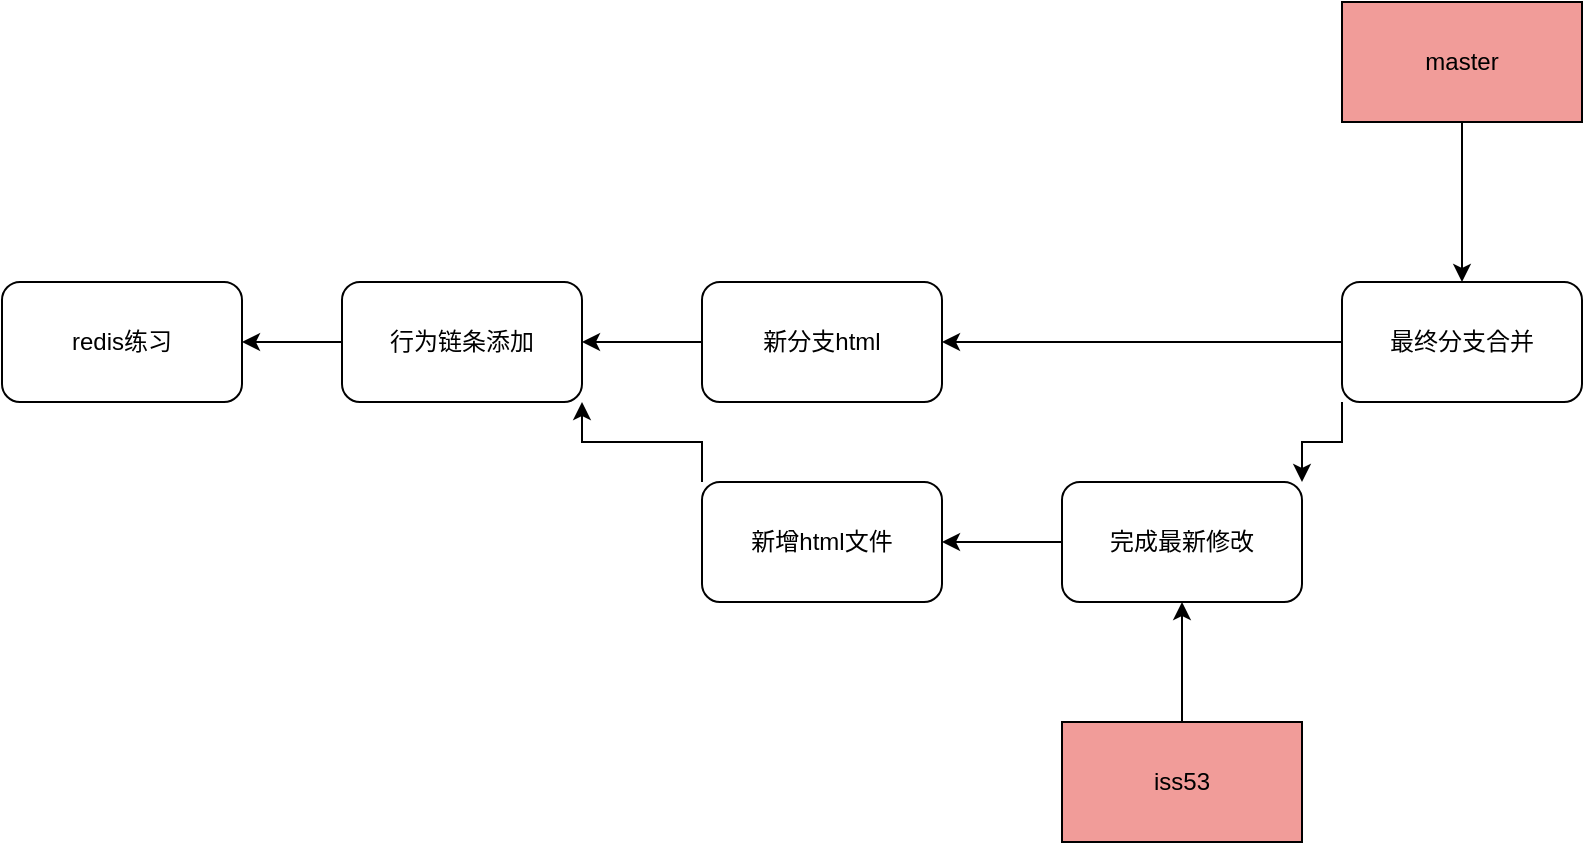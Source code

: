 <mxfile version="24.7.6">
  <diagram name="第 1 页" id="XKmZh4XINQVK6GIYY_-k">
    <mxGraphModel dx="2048" dy="618" grid="1" gridSize="10" guides="1" tooltips="1" connect="1" arrows="1" fold="1" page="1" pageScale="1" pageWidth="827" pageHeight="1169" math="0" shadow="0">
      <root>
        <mxCell id="0" />
        <mxCell id="1" parent="0" />
        <mxCell id="soN_M6FJgwzHM60rShbl-4" value="" style="edgeStyle=orthogonalEdgeStyle;rounded=0;orthogonalLoop=1;jettySize=auto;html=1;" edge="1" parent="1" source="soN_M6FJgwzHM60rShbl-1" target="soN_M6FJgwzHM60rShbl-2">
          <mxGeometry relative="1" as="geometry" />
        </mxCell>
        <mxCell id="soN_M6FJgwzHM60rShbl-1" value="行为链条添加" style="rounded=1;whiteSpace=wrap;html=1;" vertex="1" parent="1">
          <mxGeometry x="90" y="230" width="120" height="60" as="geometry" />
        </mxCell>
        <mxCell id="soN_M6FJgwzHM60rShbl-2" value="redis练习" style="rounded=1;whiteSpace=wrap;html=1;" vertex="1" parent="1">
          <mxGeometry x="-80" y="230" width="120" height="60" as="geometry" />
        </mxCell>
        <mxCell id="soN_M6FJgwzHM60rShbl-6" value="" style="edgeStyle=orthogonalEdgeStyle;rounded=0;orthogonalLoop=1;jettySize=auto;html=1;" edge="1" parent="1" source="soN_M6FJgwzHM60rShbl-5" target="soN_M6FJgwzHM60rShbl-1">
          <mxGeometry relative="1" as="geometry" />
        </mxCell>
        <mxCell id="soN_M6FJgwzHM60rShbl-5" value="新分支html" style="rounded=1;whiteSpace=wrap;html=1;" vertex="1" parent="1">
          <mxGeometry x="270" y="230" width="120" height="60" as="geometry" />
        </mxCell>
        <mxCell id="soN_M6FJgwzHM60rShbl-11" style="edgeStyle=orthogonalEdgeStyle;rounded=0;orthogonalLoop=1;jettySize=auto;html=1;exitX=0;exitY=0;exitDx=0;exitDy=0;entryX=1;entryY=1;entryDx=0;entryDy=0;" edge="1" parent="1" source="soN_M6FJgwzHM60rShbl-9" target="soN_M6FJgwzHM60rShbl-1">
          <mxGeometry relative="1" as="geometry" />
        </mxCell>
        <mxCell id="soN_M6FJgwzHM60rShbl-9" value="新增html文件" style="rounded=1;whiteSpace=wrap;html=1;" vertex="1" parent="1">
          <mxGeometry x="270" y="330" width="120" height="60" as="geometry" />
        </mxCell>
        <mxCell id="soN_M6FJgwzHM60rShbl-13" value="" style="edgeStyle=orthogonalEdgeStyle;shape=connector;rounded=0;orthogonalLoop=1;jettySize=auto;html=1;strokeColor=default;align=center;verticalAlign=middle;fontFamily=Helvetica;fontSize=11;fontColor=default;labelBackgroundColor=default;endArrow=classic;" edge="1" parent="1" source="soN_M6FJgwzHM60rShbl-12" target="soN_M6FJgwzHM60rShbl-9">
          <mxGeometry relative="1" as="geometry" />
        </mxCell>
        <mxCell id="soN_M6FJgwzHM60rShbl-12" value="完成最新修改" style="rounded=1;whiteSpace=wrap;html=1;" vertex="1" parent="1">
          <mxGeometry x="450" y="330" width="120" height="60" as="geometry" />
        </mxCell>
        <mxCell id="soN_M6FJgwzHM60rShbl-15" value="" style="edgeStyle=orthogonalEdgeStyle;shape=connector;rounded=0;orthogonalLoop=1;jettySize=auto;html=1;strokeColor=default;align=center;verticalAlign=middle;fontFamily=Helvetica;fontSize=11;fontColor=default;labelBackgroundColor=default;endArrow=classic;" edge="1" parent="1" source="soN_M6FJgwzHM60rShbl-14" target="soN_M6FJgwzHM60rShbl-12">
          <mxGeometry relative="1" as="geometry" />
        </mxCell>
        <mxCell id="soN_M6FJgwzHM60rShbl-14" value="iss53" style="rounded=0;whiteSpace=wrap;html=1;fillColor=#F19C99;" vertex="1" parent="1">
          <mxGeometry x="450" y="450" width="120" height="60" as="geometry" />
        </mxCell>
        <mxCell id="soN_M6FJgwzHM60rShbl-17" style="edgeStyle=orthogonalEdgeStyle;shape=connector;rounded=0;orthogonalLoop=1;jettySize=auto;html=1;exitX=0;exitY=0.5;exitDx=0;exitDy=0;entryX=1;entryY=0.5;entryDx=0;entryDy=0;strokeColor=default;align=center;verticalAlign=middle;fontFamily=Helvetica;fontSize=11;fontColor=default;labelBackgroundColor=default;endArrow=classic;" edge="1" parent="1" source="soN_M6FJgwzHM60rShbl-16" target="soN_M6FJgwzHM60rShbl-5">
          <mxGeometry relative="1" as="geometry" />
        </mxCell>
        <mxCell id="soN_M6FJgwzHM60rShbl-18" style="edgeStyle=orthogonalEdgeStyle;shape=connector;rounded=0;orthogonalLoop=1;jettySize=auto;html=1;exitX=0;exitY=1;exitDx=0;exitDy=0;entryX=1;entryY=0;entryDx=0;entryDy=0;strokeColor=default;align=center;verticalAlign=middle;fontFamily=Helvetica;fontSize=11;fontColor=default;labelBackgroundColor=default;endArrow=classic;" edge="1" parent="1" source="soN_M6FJgwzHM60rShbl-16" target="soN_M6FJgwzHM60rShbl-12">
          <mxGeometry relative="1" as="geometry" />
        </mxCell>
        <mxCell id="soN_M6FJgwzHM60rShbl-16" value="最终分支合并" style="rounded=1;whiteSpace=wrap;html=1;" vertex="1" parent="1">
          <mxGeometry x="590" y="230" width="120" height="60" as="geometry" />
        </mxCell>
        <mxCell id="soN_M6FJgwzHM60rShbl-21" value="" style="edgeStyle=orthogonalEdgeStyle;shape=connector;rounded=0;orthogonalLoop=1;jettySize=auto;html=1;strokeColor=default;align=center;verticalAlign=middle;fontFamily=Helvetica;fontSize=11;fontColor=default;labelBackgroundColor=default;endArrow=classic;" edge="1" parent="1" source="soN_M6FJgwzHM60rShbl-19" target="soN_M6FJgwzHM60rShbl-16">
          <mxGeometry relative="1" as="geometry" />
        </mxCell>
        <mxCell id="soN_M6FJgwzHM60rShbl-19" value="master" style="rounded=0;whiteSpace=wrap;html=1;fillColor=#F19C99;" vertex="1" parent="1">
          <mxGeometry x="590" y="90" width="120" height="60" as="geometry" />
        </mxCell>
      </root>
    </mxGraphModel>
  </diagram>
</mxfile>
